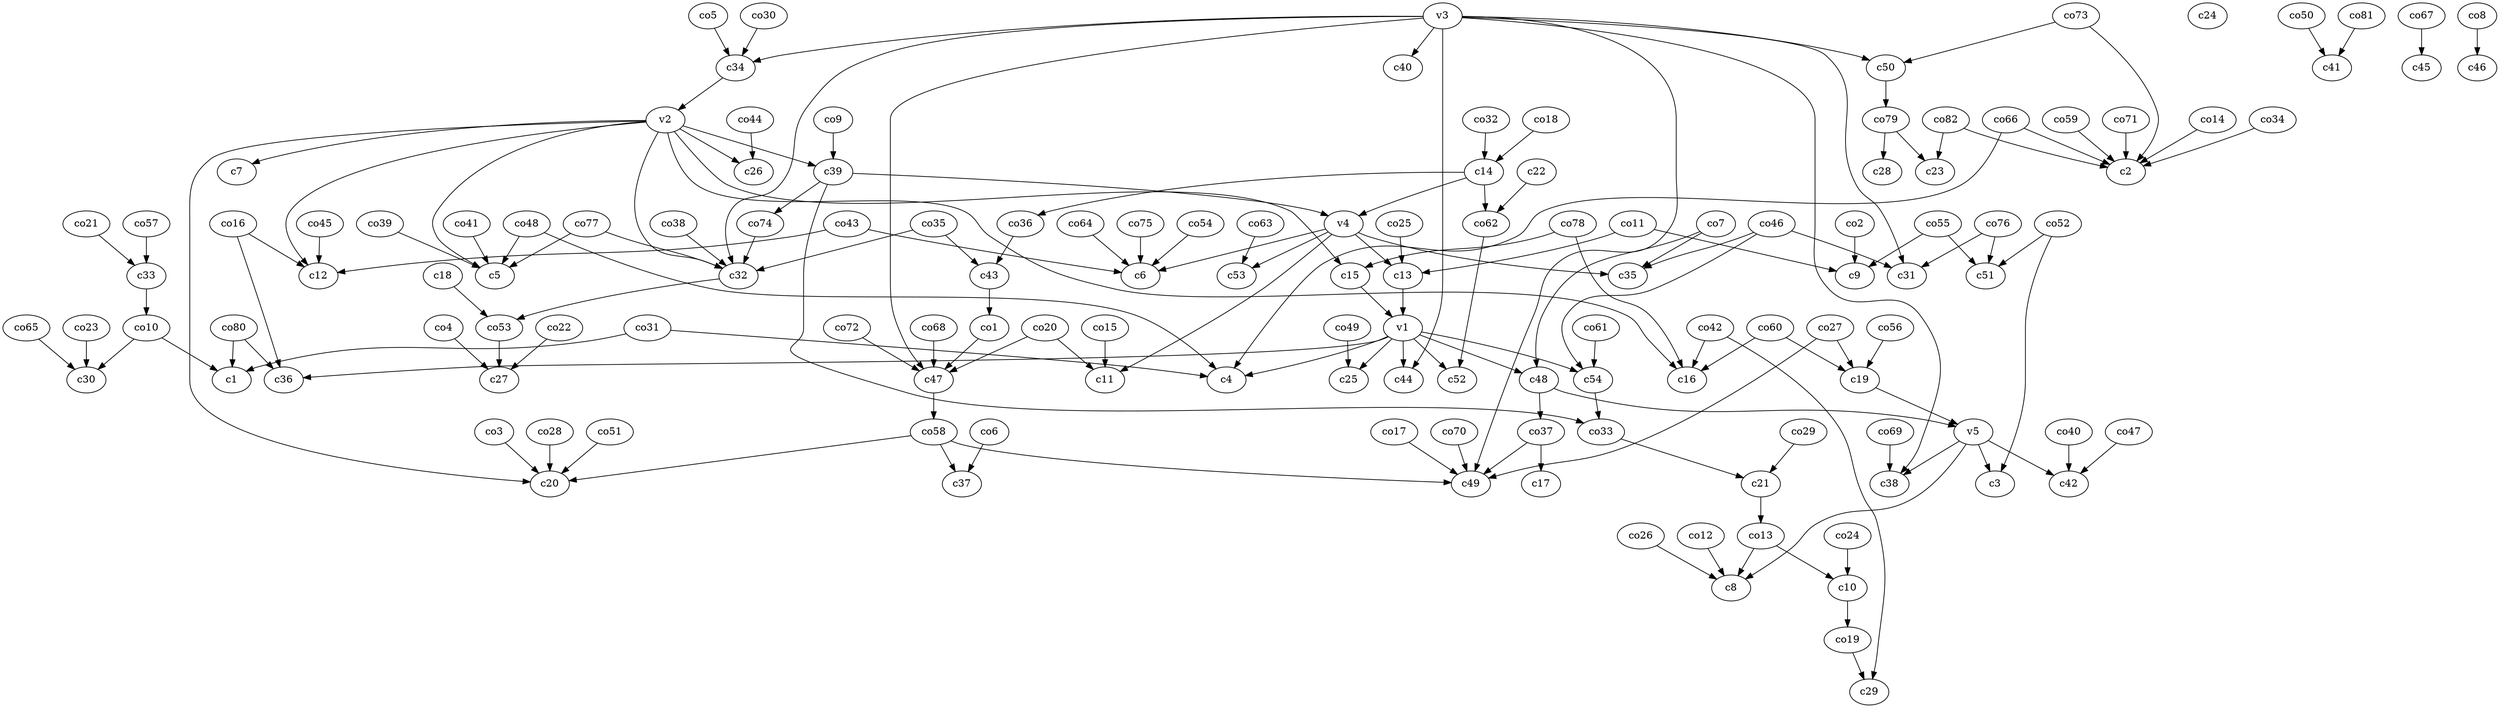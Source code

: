 strict digraph  {
c1;
c2;
c3;
c4;
c5;
c6;
c7;
c8;
c9;
c10;
c11;
c12;
c13;
c14;
c15;
c16;
c17;
c18;
c19;
c20;
c21;
c22;
c23;
c24;
c25;
c26;
c27;
c28;
c29;
c30;
c31;
c32;
c33;
c34;
c35;
c36;
c37;
c38;
c39;
c40;
c41;
c42;
c43;
c44;
c45;
c46;
c47;
c48;
c49;
c50;
c51;
c52;
c53;
c54;
v1;
v2;
v3;
v4;
v5;
co1;
co2;
co3;
co4;
co5;
co6;
co7;
co8;
co9;
co10;
co11;
co12;
co13;
co14;
co15;
co16;
co17;
co18;
co19;
co20;
co21;
co22;
co23;
co24;
co25;
co26;
co27;
co28;
co29;
co30;
co31;
co32;
co33;
co34;
co35;
co36;
co37;
co38;
co39;
co40;
co41;
co42;
co43;
co44;
co45;
co46;
co47;
co48;
co49;
co50;
co51;
co52;
co53;
co54;
co55;
co56;
co57;
co58;
co59;
co60;
co61;
co62;
co63;
co64;
co65;
co66;
co67;
co68;
co69;
co70;
co71;
co72;
co73;
co74;
co75;
co76;
co77;
co78;
co79;
co80;
co81;
co82;
c10 -> co19  [weight=1];
c13 -> v1  [weight=1];
c14 -> co36  [weight=1];
c14 -> co62  [weight=1];
c14 -> v4  [weight=1];
c15 -> v1  [weight=1];
c18 -> co53  [weight=1];
c19 -> v5  [weight=1];
c21 -> co13  [weight=1];
c22 -> co62  [weight=1];
c32 -> co53  [weight=1];
c33 -> co10  [weight=1];
c34 -> v2  [weight=1];
c39 -> co74  [weight=1];
c39 -> co33  [weight=1];
c39 -> v4  [weight=1];
c43 -> co1  [weight=1];
c47 -> co58  [weight=1];
c48 -> co37  [weight=1];
c48 -> v5  [weight=1];
c50 -> co79  [weight=1];
c54 -> co33  [weight=1];
v1 -> c36  [weight=1];
v1 -> c44  [weight=1];
v1 -> c25  [weight=1];
v1 -> c48  [weight=1];
v1 -> c54  [weight=1];
v1 -> c52  [weight=1];
v1 -> c4  [weight=1];
v2 -> c20  [weight=1];
v2 -> c26  [weight=1];
v2 -> c12  [weight=1];
v2 -> c32  [weight=1];
v2 -> c39  [weight=1];
v2 -> c16  [weight=1];
v2 -> c5  [weight=1];
v2 -> c7  [weight=1];
v2 -> c15  [weight=1];
v3 -> c32  [weight=1];
v3 -> c40  [weight=1];
v3 -> c47  [weight=1];
v3 -> c50  [weight=1];
v3 -> c34  [weight=1];
v3 -> c38  [weight=1];
v3 -> c49  [weight=1];
v3 -> c31  [weight=1];
v3 -> c44  [weight=1];
v4 -> c11  [weight=1];
v4 -> c13  [weight=1];
v4 -> c53  [weight=1];
v4 -> c35  [weight=1];
v4 -> c6  [weight=1];
v5 -> c8  [weight=1];
v5 -> c3  [weight=1];
v5 -> c38  [weight=1];
v5 -> c42  [weight=1];
co1 -> c47  [weight=1];
co2 -> c9  [weight=1];
co3 -> c20  [weight=1];
co4 -> c27  [weight=1];
co5 -> c34  [weight=1];
co6 -> c37  [weight=1];
co7 -> c35  [weight=1];
co7 -> c48  [weight=1];
co8 -> c46  [weight=1];
co9 -> c39  [weight=1];
co10 -> c1  [weight=1];
co10 -> c30  [weight=1];
co11 -> c9  [weight=1];
co11 -> c13  [weight=1];
co12 -> c8  [weight=1];
co13 -> c8  [weight=1];
co13 -> c10  [weight=1];
co14 -> c2  [weight=1];
co15 -> c11  [weight=1];
co16 -> c36  [weight=1];
co16 -> c12  [weight=1];
co17 -> c49  [weight=1];
co18 -> c14  [weight=1];
co19 -> c29  [weight=1];
co20 -> c47  [weight=1];
co20 -> c11  [weight=1];
co21 -> c33  [weight=1];
co22 -> c27  [weight=1];
co23 -> c30  [weight=1];
co24 -> c10  [weight=1];
co25 -> c13  [weight=1];
co26 -> c8  [weight=1];
co27 -> c19  [weight=1];
co27 -> c49  [weight=1];
co28 -> c20  [weight=1];
co29 -> c21  [weight=1];
co30 -> c34  [weight=1];
co31 -> c1  [weight=1];
co31 -> c4  [weight=1];
co32 -> c14  [weight=1];
co33 -> c21  [weight=1];
co34 -> c2  [weight=1];
co35 -> c43  [weight=1];
co35 -> c32  [weight=1];
co36 -> c43  [weight=1];
co37 -> c17  [weight=1];
co37 -> c49  [weight=1];
co38 -> c32  [weight=1];
co39 -> c5  [weight=1];
co40 -> c42  [weight=1];
co41 -> c5  [weight=1];
co42 -> c29  [weight=1];
co42 -> c16  [weight=1];
co43 -> c6  [weight=1];
co43 -> c12  [weight=1];
co44 -> c26  [weight=1];
co45 -> c12  [weight=1];
co46 -> c31  [weight=1];
co46 -> c35  [weight=1];
co46 -> c54  [weight=1];
co47 -> c42  [weight=1];
co48 -> c4  [weight=1];
co48 -> c5  [weight=1];
co49 -> c25  [weight=1];
co50 -> c41  [weight=1];
co51 -> c20  [weight=1];
co52 -> c51  [weight=1];
co52 -> c3  [weight=1];
co53 -> c27  [weight=1];
co54 -> c6  [weight=1];
co55 -> c9  [weight=1];
co55 -> c51  [weight=1];
co56 -> c19  [weight=1];
co57 -> c33  [weight=1];
co58 -> c20  [weight=1];
co58 -> c37  [weight=1];
co58 -> c49  [weight=1];
co59 -> c2  [weight=1];
co60 -> c19  [weight=1];
co60 -> c16  [weight=1];
co61 -> c54  [weight=1];
co62 -> c52  [weight=1];
co63 -> c53  [weight=1];
co64 -> c6  [weight=1];
co65 -> c30  [weight=1];
co66 -> c2  [weight=1];
co66 -> c4  [weight=1];
co67 -> c45  [weight=1];
co68 -> c47  [weight=1];
co69 -> c38  [weight=1];
co70 -> c49  [weight=1];
co71 -> c2  [weight=1];
co72 -> c47  [weight=1];
co73 -> c2  [weight=1];
co73 -> c50  [weight=1];
co74 -> c32  [weight=1];
co75 -> c6  [weight=1];
co76 -> c51  [weight=1];
co76 -> c31  [weight=1];
co77 -> c5  [weight=1];
co77 -> c32  [weight=1];
co78 -> c15  [weight=1];
co78 -> c16  [weight=1];
co79 -> c23  [weight=1];
co79 -> c28  [weight=1];
co80 -> c36  [weight=1];
co80 -> c1  [weight=1];
co81 -> c41  [weight=1];
co82 -> c23  [weight=1];
co82 -> c2  [weight=1];
}
